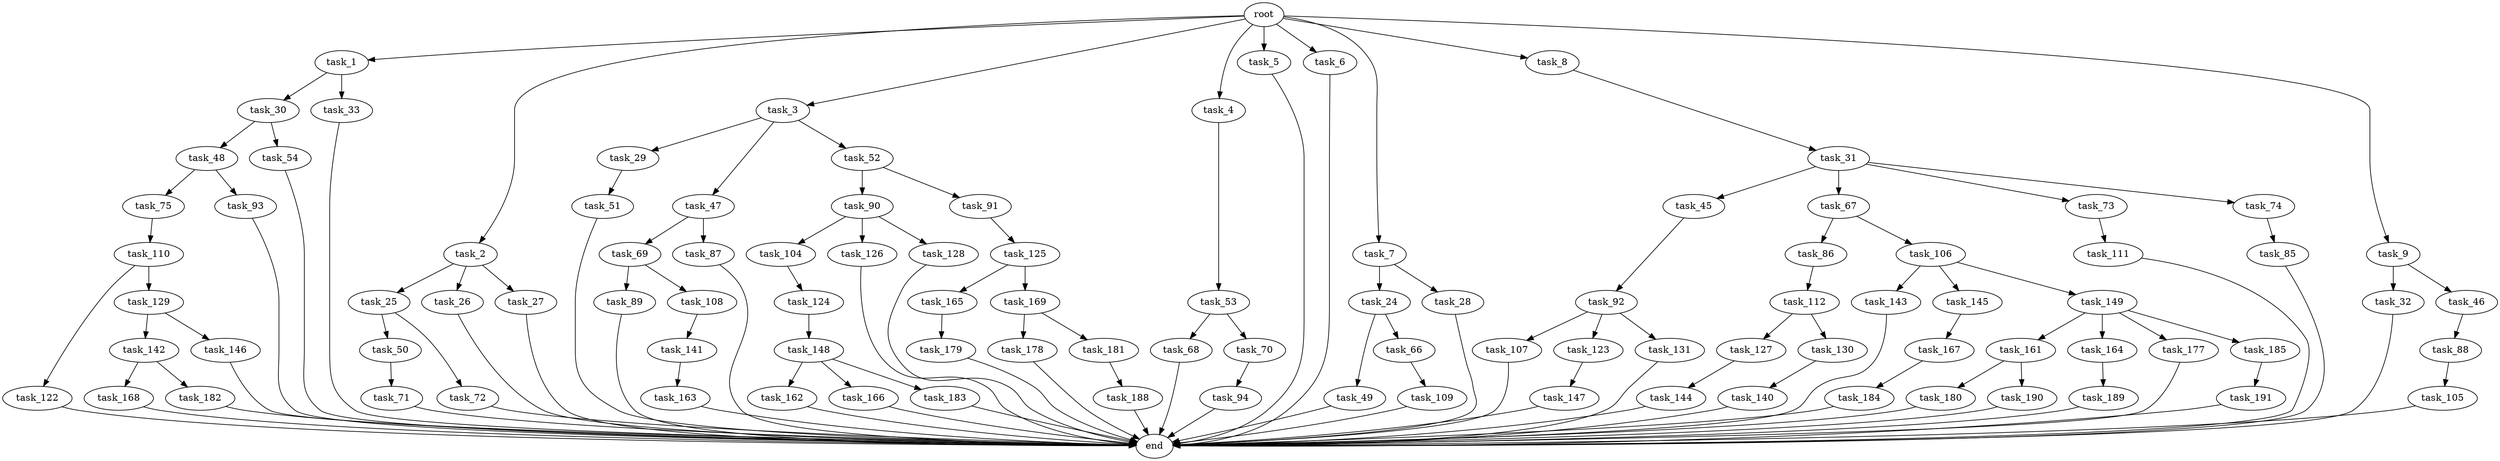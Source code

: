 digraph G {
  root [size="0.000000"];
  task_1 [size="10.240000"];
  task_2 [size="10.240000"];
  task_3 [size="10.240000"];
  task_4 [size="10.240000"];
  task_5 [size="10.240000"];
  task_6 [size="10.240000"];
  task_7 [size="10.240000"];
  task_8 [size="10.240000"];
  task_9 [size="10.240000"];
  task_24 [size="773094113.280000"];
  task_25 [size="1374389534.720000"];
  task_26 [size="1374389534.720000"];
  task_27 [size="1374389534.720000"];
  task_28 [size="773094113.280000"];
  task_29 [size="5497558138.880000"];
  task_30 [size="8589934592.000000"];
  task_31 [size="5497558138.880000"];
  task_32 [size="5497558138.880000"];
  task_33 [size="8589934592.000000"];
  task_45 [size="343597383.680000"];
  task_46 [size="5497558138.880000"];
  task_47 [size="5497558138.880000"];
  task_48 [size="343597383.680000"];
  task_49 [size="6957847019.520000"];
  task_50 [size="6957847019.520000"];
  task_51 [size="4209067950.080000"];
  task_52 [size="5497558138.880000"];
  task_53 [size="8589934592.000000"];
  task_54 [size="343597383.680000"];
  task_66 [size="6957847019.520000"];
  task_67 [size="343597383.680000"];
  task_68 [size="343597383.680000"];
  task_69 [size="2147483648.000000"];
  task_70 [size="343597383.680000"];
  task_71 [size="4209067950.080000"];
  task_72 [size="6957847019.520000"];
  task_73 [size="343597383.680000"];
  task_74 [size="343597383.680000"];
  task_75 [size="3092376453.120000"];
  task_85 [size="773094113.280000"];
  task_86 [size="3092376453.120000"];
  task_87 [size="2147483648.000000"];
  task_88 [size="773094113.280000"];
  task_89 [size="343597383.680000"];
  task_90 [size="8589934592.000000"];
  task_91 [size="8589934592.000000"];
  task_92 [size="2147483648.000000"];
  task_93 [size="3092376453.120000"];
  task_94 [size="773094113.280000"];
  task_104 [size="1374389534.720000"];
  task_105 [size="6957847019.520000"];
  task_106 [size="3092376453.120000"];
  task_107 [size="8589934592.000000"];
  task_108 [size="343597383.680000"];
  task_109 [size="2147483648.000000"];
  task_110 [size="8589934592.000000"];
  task_111 [size="773094113.280000"];
  task_112 [size="5497558138.880000"];
  task_122 [size="6957847019.520000"];
  task_123 [size="8589934592.000000"];
  task_124 [size="773094113.280000"];
  task_125 [size="5497558138.880000"];
  task_126 [size="1374389534.720000"];
  task_127 [size="8589934592.000000"];
  task_128 [size="1374389534.720000"];
  task_129 [size="6957847019.520000"];
  task_130 [size="8589934592.000000"];
  task_131 [size="8589934592.000000"];
  task_140 [size="2147483648.000000"];
  task_141 [size="343597383.680000"];
  task_142 [size="343597383.680000"];
  task_143 [size="1374389534.720000"];
  task_144 [size="2147483648.000000"];
  task_145 [size="1374389534.720000"];
  task_146 [size="343597383.680000"];
  task_147 [size="343597383.680000"];
  task_148 [size="5497558138.880000"];
  task_149 [size="1374389534.720000"];
  task_161 [size="2147483648.000000"];
  task_162 [size="5497558138.880000"];
  task_163 [size="4209067950.080000"];
  task_164 [size="2147483648.000000"];
  task_165 [size="1374389534.720000"];
  task_166 [size="5497558138.880000"];
  task_167 [size="3092376453.120000"];
  task_168 [size="6957847019.520000"];
  task_169 [size="1374389534.720000"];
  task_177 [size="2147483648.000000"];
  task_178 [size="8589934592.000000"];
  task_179 [size="773094113.280000"];
  task_180 [size="2147483648.000000"];
  task_181 [size="8589934592.000000"];
  task_182 [size="6957847019.520000"];
  task_183 [size="5497558138.880000"];
  task_184 [size="2147483648.000000"];
  task_185 [size="2147483648.000000"];
  task_188 [size="5497558138.880000"];
  task_189 [size="4209067950.080000"];
  task_190 [size="2147483648.000000"];
  task_191 [size="6957847019.520000"];
  end [size="0.000000"];

  root -> task_1 [size="1.000000"];
  root -> task_2 [size="1.000000"];
  root -> task_3 [size="1.000000"];
  root -> task_4 [size="1.000000"];
  root -> task_5 [size="1.000000"];
  root -> task_6 [size="1.000000"];
  root -> task_7 [size="1.000000"];
  root -> task_8 [size="1.000000"];
  root -> task_9 [size="1.000000"];
  task_1 -> task_30 [size="838860800.000000"];
  task_1 -> task_33 [size="838860800.000000"];
  task_2 -> task_25 [size="134217728.000000"];
  task_2 -> task_26 [size="134217728.000000"];
  task_2 -> task_27 [size="134217728.000000"];
  task_3 -> task_29 [size="536870912.000000"];
  task_3 -> task_47 [size="536870912.000000"];
  task_3 -> task_52 [size="536870912.000000"];
  task_4 -> task_53 [size="838860800.000000"];
  task_5 -> end [size="1.000000"];
  task_6 -> end [size="1.000000"];
  task_7 -> task_24 [size="75497472.000000"];
  task_7 -> task_28 [size="75497472.000000"];
  task_8 -> task_31 [size="536870912.000000"];
  task_9 -> task_32 [size="536870912.000000"];
  task_9 -> task_46 [size="536870912.000000"];
  task_24 -> task_49 [size="679477248.000000"];
  task_24 -> task_66 [size="679477248.000000"];
  task_25 -> task_50 [size="679477248.000000"];
  task_25 -> task_72 [size="679477248.000000"];
  task_26 -> end [size="1.000000"];
  task_27 -> end [size="1.000000"];
  task_28 -> end [size="1.000000"];
  task_29 -> task_51 [size="411041792.000000"];
  task_30 -> task_48 [size="33554432.000000"];
  task_30 -> task_54 [size="33554432.000000"];
  task_31 -> task_45 [size="33554432.000000"];
  task_31 -> task_67 [size="33554432.000000"];
  task_31 -> task_73 [size="33554432.000000"];
  task_31 -> task_74 [size="33554432.000000"];
  task_32 -> end [size="1.000000"];
  task_33 -> end [size="1.000000"];
  task_45 -> task_92 [size="209715200.000000"];
  task_46 -> task_88 [size="75497472.000000"];
  task_47 -> task_69 [size="209715200.000000"];
  task_47 -> task_87 [size="209715200.000000"];
  task_48 -> task_75 [size="301989888.000000"];
  task_48 -> task_93 [size="301989888.000000"];
  task_49 -> end [size="1.000000"];
  task_50 -> task_71 [size="411041792.000000"];
  task_51 -> end [size="1.000000"];
  task_52 -> task_90 [size="838860800.000000"];
  task_52 -> task_91 [size="838860800.000000"];
  task_53 -> task_68 [size="33554432.000000"];
  task_53 -> task_70 [size="33554432.000000"];
  task_54 -> end [size="1.000000"];
  task_66 -> task_109 [size="209715200.000000"];
  task_67 -> task_86 [size="301989888.000000"];
  task_67 -> task_106 [size="301989888.000000"];
  task_68 -> end [size="1.000000"];
  task_69 -> task_89 [size="33554432.000000"];
  task_69 -> task_108 [size="33554432.000000"];
  task_70 -> task_94 [size="75497472.000000"];
  task_71 -> end [size="1.000000"];
  task_72 -> end [size="1.000000"];
  task_73 -> task_111 [size="75497472.000000"];
  task_74 -> task_85 [size="75497472.000000"];
  task_75 -> task_110 [size="838860800.000000"];
  task_85 -> end [size="1.000000"];
  task_86 -> task_112 [size="536870912.000000"];
  task_87 -> end [size="1.000000"];
  task_88 -> task_105 [size="679477248.000000"];
  task_89 -> end [size="1.000000"];
  task_90 -> task_104 [size="134217728.000000"];
  task_90 -> task_126 [size="134217728.000000"];
  task_90 -> task_128 [size="134217728.000000"];
  task_91 -> task_125 [size="536870912.000000"];
  task_92 -> task_107 [size="838860800.000000"];
  task_92 -> task_123 [size="838860800.000000"];
  task_92 -> task_131 [size="838860800.000000"];
  task_93 -> end [size="1.000000"];
  task_94 -> end [size="1.000000"];
  task_104 -> task_124 [size="75497472.000000"];
  task_105 -> end [size="1.000000"];
  task_106 -> task_143 [size="134217728.000000"];
  task_106 -> task_145 [size="134217728.000000"];
  task_106 -> task_149 [size="134217728.000000"];
  task_107 -> end [size="1.000000"];
  task_108 -> task_141 [size="33554432.000000"];
  task_109 -> end [size="1.000000"];
  task_110 -> task_122 [size="679477248.000000"];
  task_110 -> task_129 [size="679477248.000000"];
  task_111 -> end [size="1.000000"];
  task_112 -> task_127 [size="838860800.000000"];
  task_112 -> task_130 [size="838860800.000000"];
  task_122 -> end [size="1.000000"];
  task_123 -> task_147 [size="33554432.000000"];
  task_124 -> task_148 [size="536870912.000000"];
  task_125 -> task_165 [size="134217728.000000"];
  task_125 -> task_169 [size="134217728.000000"];
  task_126 -> end [size="1.000000"];
  task_127 -> task_144 [size="209715200.000000"];
  task_128 -> end [size="1.000000"];
  task_129 -> task_142 [size="33554432.000000"];
  task_129 -> task_146 [size="33554432.000000"];
  task_130 -> task_140 [size="209715200.000000"];
  task_131 -> end [size="1.000000"];
  task_140 -> end [size="1.000000"];
  task_141 -> task_163 [size="411041792.000000"];
  task_142 -> task_168 [size="679477248.000000"];
  task_142 -> task_182 [size="679477248.000000"];
  task_143 -> end [size="1.000000"];
  task_144 -> end [size="1.000000"];
  task_145 -> task_167 [size="301989888.000000"];
  task_146 -> end [size="1.000000"];
  task_147 -> end [size="1.000000"];
  task_148 -> task_162 [size="536870912.000000"];
  task_148 -> task_166 [size="536870912.000000"];
  task_148 -> task_183 [size="536870912.000000"];
  task_149 -> task_161 [size="209715200.000000"];
  task_149 -> task_164 [size="209715200.000000"];
  task_149 -> task_177 [size="209715200.000000"];
  task_149 -> task_185 [size="209715200.000000"];
  task_161 -> task_180 [size="209715200.000000"];
  task_161 -> task_190 [size="209715200.000000"];
  task_162 -> end [size="1.000000"];
  task_163 -> end [size="1.000000"];
  task_164 -> task_189 [size="411041792.000000"];
  task_165 -> task_179 [size="75497472.000000"];
  task_166 -> end [size="1.000000"];
  task_167 -> task_184 [size="209715200.000000"];
  task_168 -> end [size="1.000000"];
  task_169 -> task_178 [size="838860800.000000"];
  task_169 -> task_181 [size="838860800.000000"];
  task_177 -> end [size="1.000000"];
  task_178 -> end [size="1.000000"];
  task_179 -> end [size="1.000000"];
  task_180 -> end [size="1.000000"];
  task_181 -> task_188 [size="536870912.000000"];
  task_182 -> end [size="1.000000"];
  task_183 -> end [size="1.000000"];
  task_184 -> end [size="1.000000"];
  task_185 -> task_191 [size="679477248.000000"];
  task_188 -> end [size="1.000000"];
  task_189 -> end [size="1.000000"];
  task_190 -> end [size="1.000000"];
  task_191 -> end [size="1.000000"];
}

